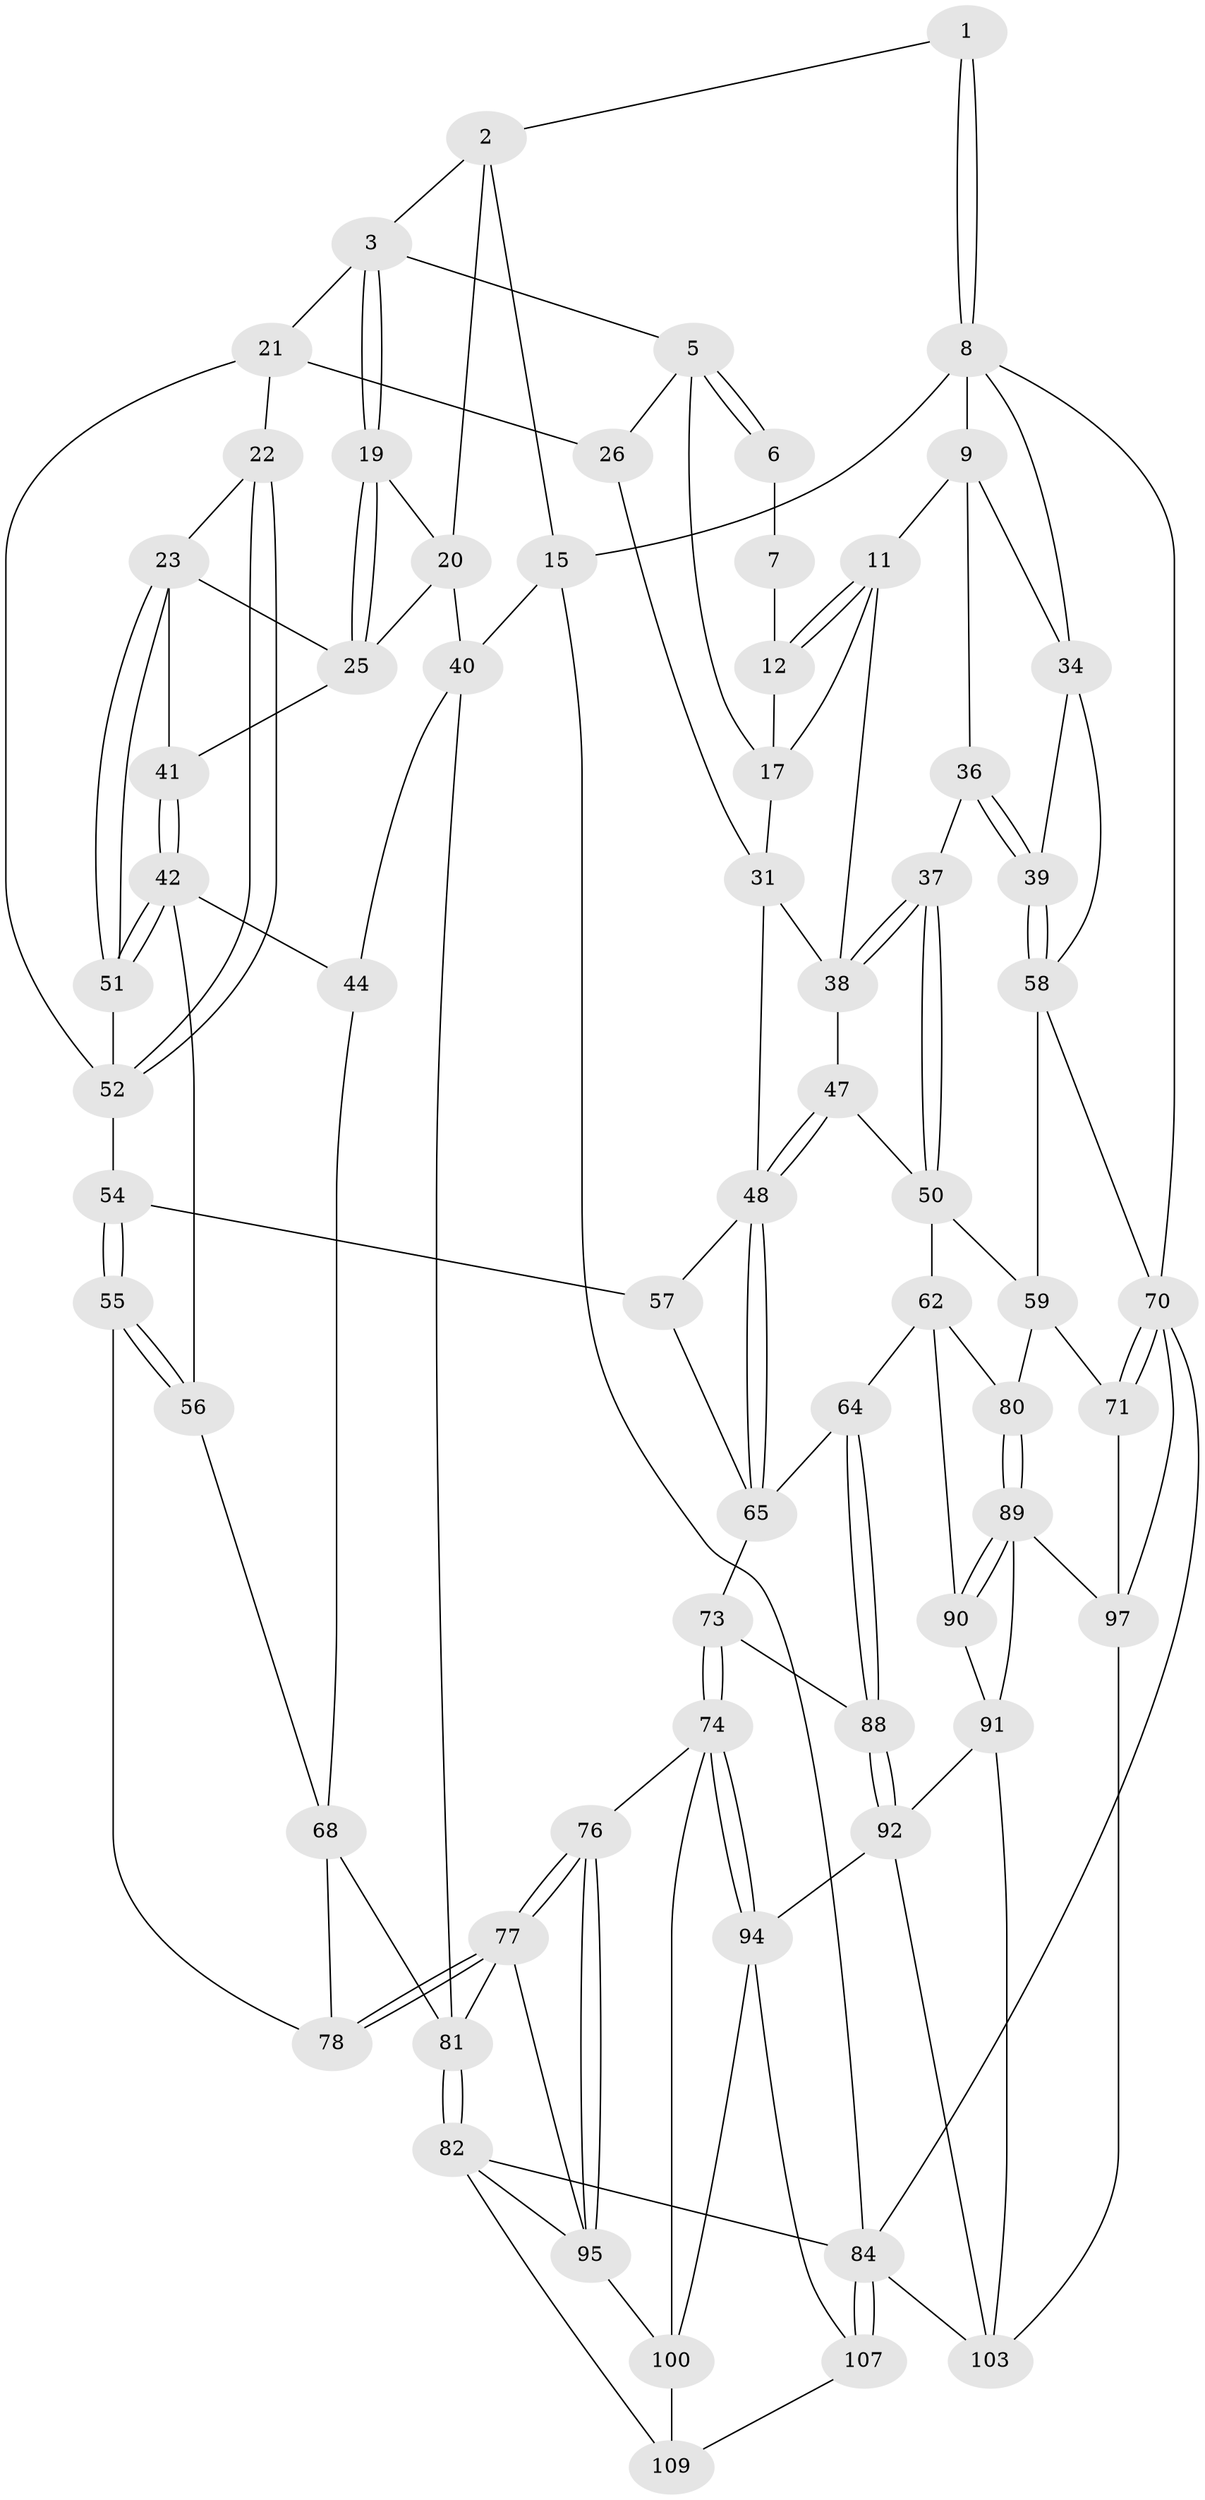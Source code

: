 // Generated by graph-tools (version 1.1) at 2025/52/02/27/25 19:52:36]
// undirected, 67 vertices, 149 edges
graph export_dot {
graph [start="1"]
  node [color=gray90,style=filled];
  1 [pos="+0.5667140610505985+0"];
  2 [pos="+0.21155354985214406+0",super="+16"];
  3 [pos="+0.2696270373876224+0.007023135567145429",super="+4"];
  5 [pos="+0.4091156672271387+0.0898216578201548",super="+18"];
  6 [pos="+0.44084132300886303+0.056935627260423644"];
  7 [pos="+0.566575330829623+0",super="+13"];
  8 [pos="+1+0",super="+14"];
  9 [pos="+0.8347589126016781+0.070007913900262",super="+10"];
  11 [pos="+0.7398172922858134+0.11535168345930563",super="+33"];
  12 [pos="+0.6061409028511086+0.08233939453115614"];
  15 [pos="+0+0"];
  17 [pos="+0.5868712762553826+0.10808316595589157",super="+30"];
  19 [pos="+0.21988675692599605+0.09932403955589603"];
  20 [pos="+0.08033389827043463+0.11178175620983945",super="+29"];
  21 [pos="+0.3439886464339814+0.2473229771201207",super="+27"];
  22 [pos="+0.32970676552700473+0.2459417447202245"];
  23 [pos="+0.3268953945493738+0.24548612665375796",super="+24"];
  25 [pos="+0.2141882081248766+0.14314176937838363",super="+28"];
  26 [pos="+0.44735916526649555+0.2748848346177181"];
  31 [pos="+0.5277881173973371+0.24298481755424717",super="+32"];
  34 [pos="+1+0.2461380254532795",super="+35"];
  36 [pos="+0.7817070770429324+0.27328493370825957"];
  37 [pos="+0.7251484336257505+0.30601333970594535"];
  38 [pos="+0.6468623514513008+0.24873387495121702",super="+46"];
  39 [pos="+0.8636869359847603+0.31281454501640665"];
  40 [pos="+0+0.2939306059592632",super="+45"];
  41 [pos="+0.16382632419784643+0.32343763978647594"];
  42 [pos="+0.1619234546575938+0.33233004787824516",super="+43"];
  44 [pos="+0+0.42152549355715824"];
  47 [pos="+0.5931702297923988+0.3801670586899052"];
  48 [pos="+0.5508319677386807+0.39744239760791394",super="+49"];
  50 [pos="+0.6895086406416954+0.38474769201522346",super="+60"];
  51 [pos="+0.2553023617716783+0.32925306674356153"];
  52 [pos="+0.2668253056332677+0.32998216161209526",super="+53"];
  54 [pos="+0.3189745938620822+0.4226994121534271"];
  55 [pos="+0.23479547981185248+0.4461243102879919",super="+69"];
  56 [pos="+0.1682062171944634+0.39905621689208437",super="+67"];
  57 [pos="+0.3810395825207446+0.455576889104245"];
  58 [pos="+0.8830112662353875+0.3375515953350282",super="+61"];
  59 [pos="+0.8520431484823862+0.43468813280819785",super="+72"];
  62 [pos="+0.7202695820215871+0.5157697304444389",super="+63"];
  64 [pos="+0.6442567780182925+0.5452173514803186"];
  65 [pos="+0.5430631726544418+0.4722821368737587",super="+66"];
  68 [pos="+0.13387906996478044+0.5332708576230716",super="+79"];
  70 [pos="+1+0.5869237875451765",super="+85"];
  71 [pos="+1+0.5879695070513109"];
  73 [pos="+0.4294324976597965+0.5692364418530046"];
  74 [pos="+0.39787708234957+0.6065727011739437",super="+75"];
  76 [pos="+0.3131271572589031+0.622579288829746"];
  77 [pos="+0.24148944594024588+0.5494881779376991",super="+87"];
  78 [pos="+0.23667863626324037+0.5438470463479553"];
  80 [pos="+0.8469899274889205+0.5863835187726721"];
  81 [pos="+0+0.6786161661369698",super="+86"];
  82 [pos="+0+0.9348523399396151",super="+83"];
  84 [pos="+0+1",super="+106"];
  88 [pos="+0.5195855867008017+0.6079977915722073"];
  89 [pos="+0.7700868380049875+0.6965901763878203",super="+98"];
  90 [pos="+0.6833460348539412+0.6115509437010397"];
  91 [pos="+0.6182420897668695+0.6734814898985838",super="+99"];
  92 [pos="+0.5801713973702086+0.6842215318509547",super="+93"];
  94 [pos="+0.541885145383876+0.7309827514162984",super="+102"];
  95 [pos="+0.22842632836285928+0.7148657188199383",super="+96"];
  97 [pos="+0.8845575854784772+0.714703065708113",super="+105"];
  100 [pos="+0.3951170984960664+0.6960365935048012",super="+101"];
  103 [pos="+0.723798944179595+0.9381852216235362",super="+104"];
  107 [pos="+0.5097409255564821+1",super="+108"];
  109 [pos="+0.348586912299136+0.9167058551374206"];
  1 -- 2;
  1 -- 8;
  1 -- 8;
  2 -- 3;
  2 -- 20;
  2 -- 15;
  3 -- 19;
  3 -- 19;
  3 -- 5;
  3 -- 21;
  5 -- 6;
  5 -- 6;
  5 -- 17;
  5 -- 26;
  6 -- 7 [weight=2];
  7 -- 12;
  8 -- 9;
  8 -- 34;
  8 -- 70;
  8 -- 15;
  9 -- 11;
  9 -- 36;
  9 -- 34;
  11 -- 12;
  11 -- 12;
  11 -- 38;
  11 -- 17;
  12 -- 17;
  15 -- 40;
  15 -- 84;
  17 -- 31;
  19 -- 20;
  19 -- 25;
  19 -- 25;
  20 -- 40;
  20 -- 25;
  21 -- 22;
  21 -- 26;
  21 -- 52;
  22 -- 23;
  22 -- 52;
  22 -- 52;
  23 -- 51;
  23 -- 51;
  23 -- 25;
  23 -- 41;
  25 -- 41;
  26 -- 31;
  31 -- 38;
  31 -- 48;
  34 -- 39;
  34 -- 58;
  36 -- 37;
  36 -- 39;
  36 -- 39;
  37 -- 38;
  37 -- 38;
  37 -- 50;
  37 -- 50;
  38 -- 47;
  39 -- 58;
  39 -- 58;
  40 -- 81;
  40 -- 44;
  41 -- 42;
  41 -- 42;
  42 -- 51;
  42 -- 51;
  42 -- 56;
  42 -- 44;
  44 -- 68;
  47 -- 48;
  47 -- 48;
  47 -- 50;
  48 -- 65;
  48 -- 65;
  48 -- 57;
  50 -- 59;
  50 -- 62;
  51 -- 52;
  52 -- 54;
  54 -- 55;
  54 -- 55;
  54 -- 57;
  55 -- 56 [weight=2];
  55 -- 56;
  55 -- 78;
  56 -- 68;
  57 -- 65;
  58 -- 59;
  58 -- 70;
  59 -- 80;
  59 -- 71;
  62 -- 80;
  62 -- 64;
  62 -- 90;
  64 -- 65;
  64 -- 88;
  64 -- 88;
  65 -- 73;
  68 -- 78;
  68 -- 81;
  70 -- 71;
  70 -- 71;
  70 -- 84;
  70 -- 97;
  71 -- 97;
  73 -- 74;
  73 -- 74;
  73 -- 88;
  74 -- 94;
  74 -- 94;
  74 -- 100;
  74 -- 76;
  76 -- 77;
  76 -- 77;
  76 -- 95;
  76 -- 95;
  77 -- 78;
  77 -- 78;
  77 -- 95;
  77 -- 81;
  80 -- 89;
  80 -- 89;
  81 -- 82;
  81 -- 82;
  82 -- 84;
  82 -- 109;
  82 -- 95;
  84 -- 107 [weight=2];
  84 -- 107;
  84 -- 103;
  88 -- 92;
  88 -- 92;
  89 -- 90;
  89 -- 90;
  89 -- 91;
  89 -- 97;
  90 -- 91;
  91 -- 92;
  91 -- 103;
  92 -- 94;
  92 -- 103;
  94 -- 107;
  94 -- 100;
  95 -- 100;
  97 -- 103;
  100 -- 109;
  107 -- 109;
}
